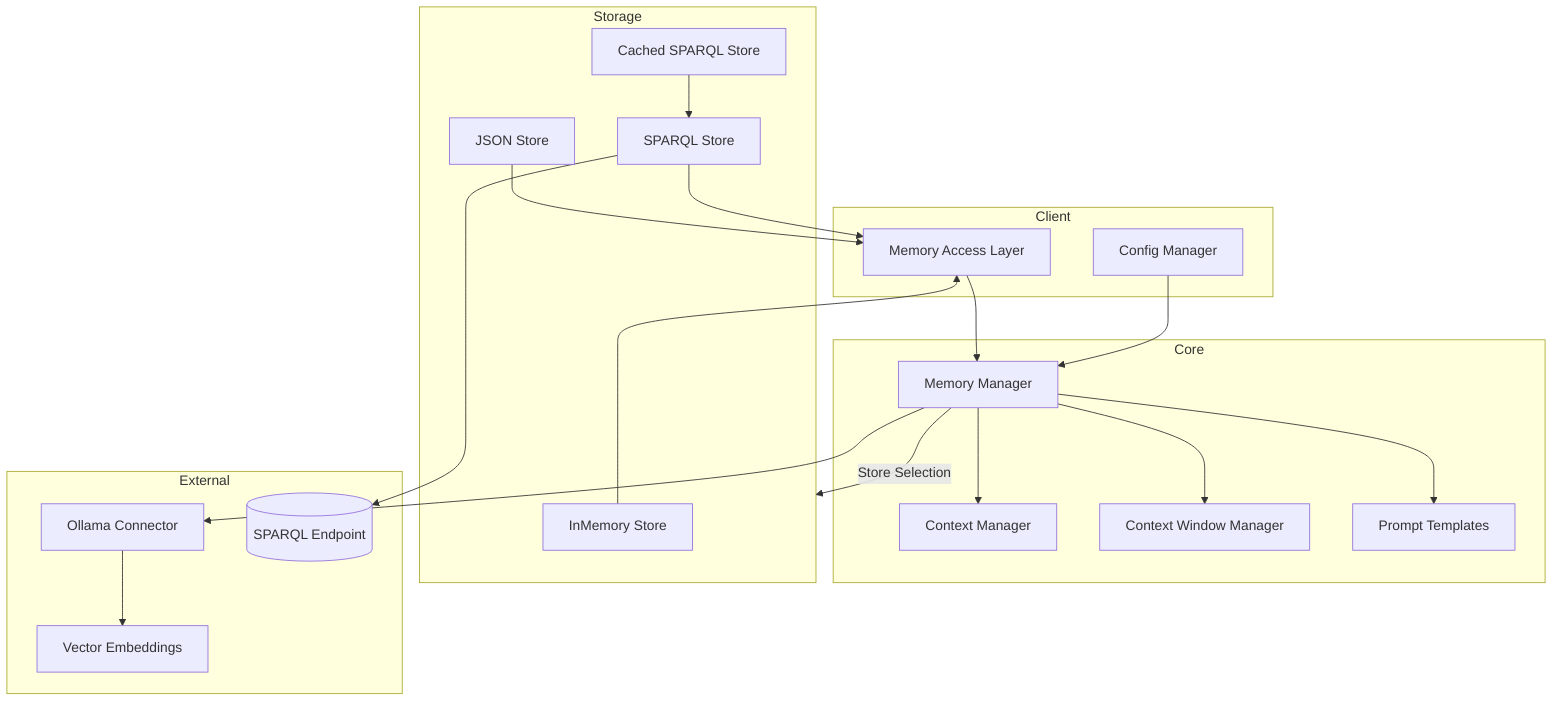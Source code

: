 flowchart TB
    subgraph Client
        MA[Memory Access Layer]
        Config[Config Manager]
    end

    subgraph Core
        MM[Memory Manager]
        CM[Context Manager]
        CW[Context Window Manager]
        PT[Prompt Templates]
    end

    subgraph Storage
        IS[InMemory Store]
        JS[JSON Store]
        SS[SPARQL Store]
        CS[Cached SPARQL Store]
    end

    subgraph External
        OC[Ollama Connector]
        VE[Vector Embeddings]
        DB[(SPARQL Endpoint)]
    end

    MA --> MM
    Config --> MM
    MM --> CM
    MM --> CW
    MM --> PT
    MM --> |Store Selection| Storage
    IS --> MA
    JS --> MA
    SS --> MA
    CS --> SS
    SS --> DB
    MM --> OC
    OC --> VE